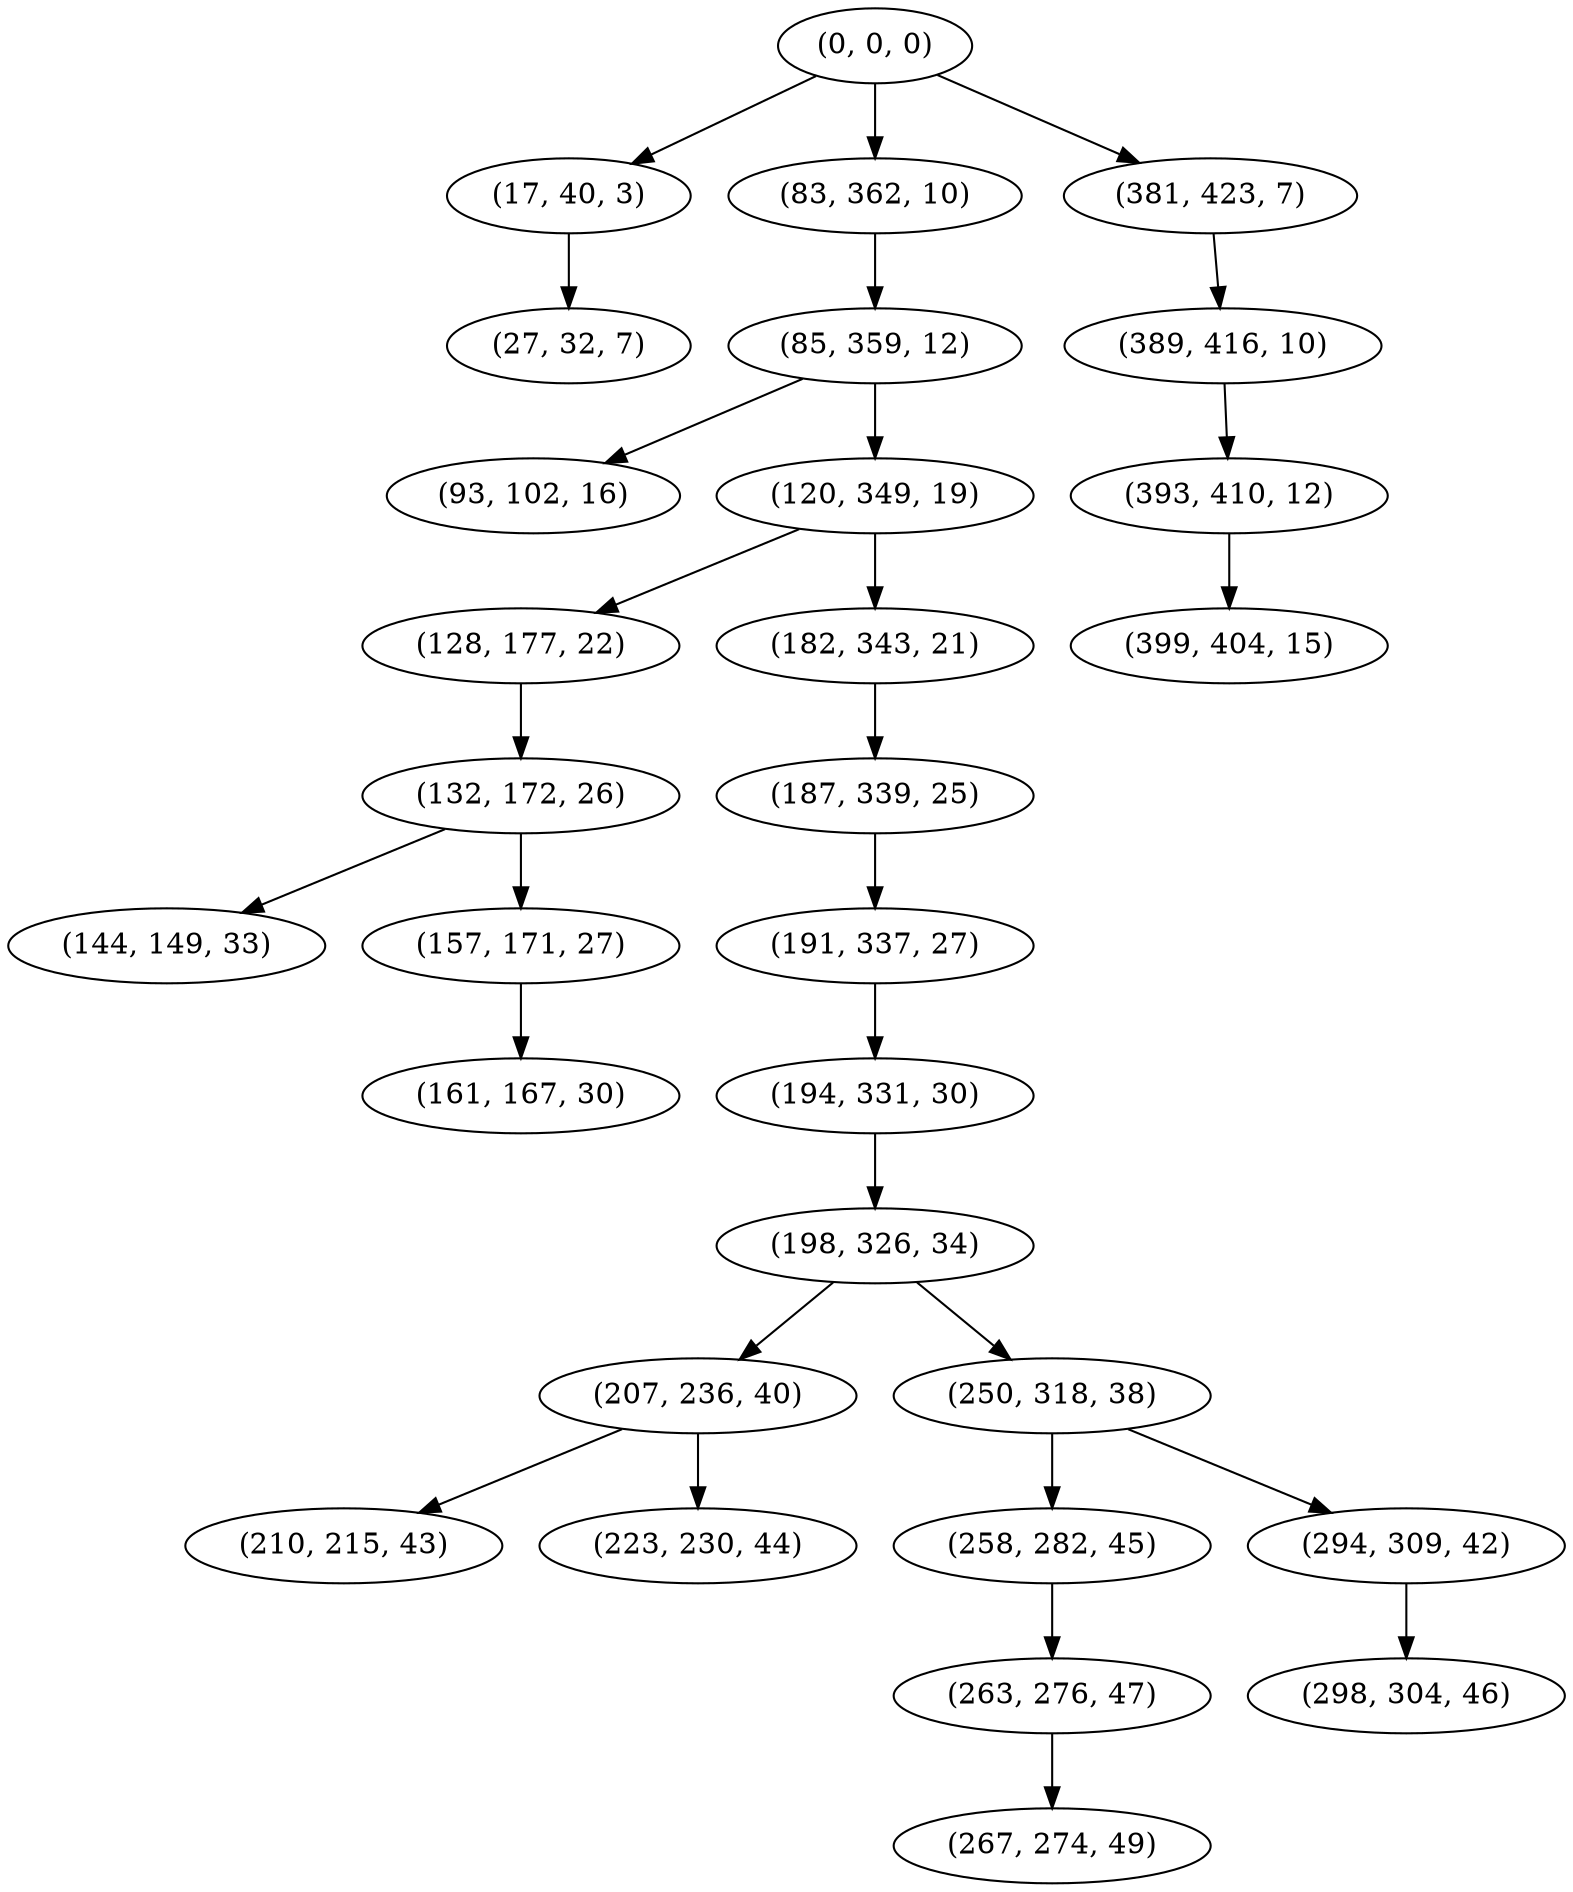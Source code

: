 digraph tree {
    "(0, 0, 0)";
    "(17, 40, 3)";
    "(27, 32, 7)";
    "(83, 362, 10)";
    "(85, 359, 12)";
    "(93, 102, 16)";
    "(120, 349, 19)";
    "(128, 177, 22)";
    "(132, 172, 26)";
    "(144, 149, 33)";
    "(157, 171, 27)";
    "(161, 167, 30)";
    "(182, 343, 21)";
    "(187, 339, 25)";
    "(191, 337, 27)";
    "(194, 331, 30)";
    "(198, 326, 34)";
    "(207, 236, 40)";
    "(210, 215, 43)";
    "(223, 230, 44)";
    "(250, 318, 38)";
    "(258, 282, 45)";
    "(263, 276, 47)";
    "(267, 274, 49)";
    "(294, 309, 42)";
    "(298, 304, 46)";
    "(381, 423, 7)";
    "(389, 416, 10)";
    "(393, 410, 12)";
    "(399, 404, 15)";
    "(0, 0, 0)" -> "(17, 40, 3)";
    "(0, 0, 0)" -> "(83, 362, 10)";
    "(0, 0, 0)" -> "(381, 423, 7)";
    "(17, 40, 3)" -> "(27, 32, 7)";
    "(83, 362, 10)" -> "(85, 359, 12)";
    "(85, 359, 12)" -> "(93, 102, 16)";
    "(85, 359, 12)" -> "(120, 349, 19)";
    "(120, 349, 19)" -> "(128, 177, 22)";
    "(120, 349, 19)" -> "(182, 343, 21)";
    "(128, 177, 22)" -> "(132, 172, 26)";
    "(132, 172, 26)" -> "(144, 149, 33)";
    "(132, 172, 26)" -> "(157, 171, 27)";
    "(157, 171, 27)" -> "(161, 167, 30)";
    "(182, 343, 21)" -> "(187, 339, 25)";
    "(187, 339, 25)" -> "(191, 337, 27)";
    "(191, 337, 27)" -> "(194, 331, 30)";
    "(194, 331, 30)" -> "(198, 326, 34)";
    "(198, 326, 34)" -> "(207, 236, 40)";
    "(198, 326, 34)" -> "(250, 318, 38)";
    "(207, 236, 40)" -> "(210, 215, 43)";
    "(207, 236, 40)" -> "(223, 230, 44)";
    "(250, 318, 38)" -> "(258, 282, 45)";
    "(250, 318, 38)" -> "(294, 309, 42)";
    "(258, 282, 45)" -> "(263, 276, 47)";
    "(263, 276, 47)" -> "(267, 274, 49)";
    "(294, 309, 42)" -> "(298, 304, 46)";
    "(381, 423, 7)" -> "(389, 416, 10)";
    "(389, 416, 10)" -> "(393, 410, 12)";
    "(393, 410, 12)" -> "(399, 404, 15)";
}
